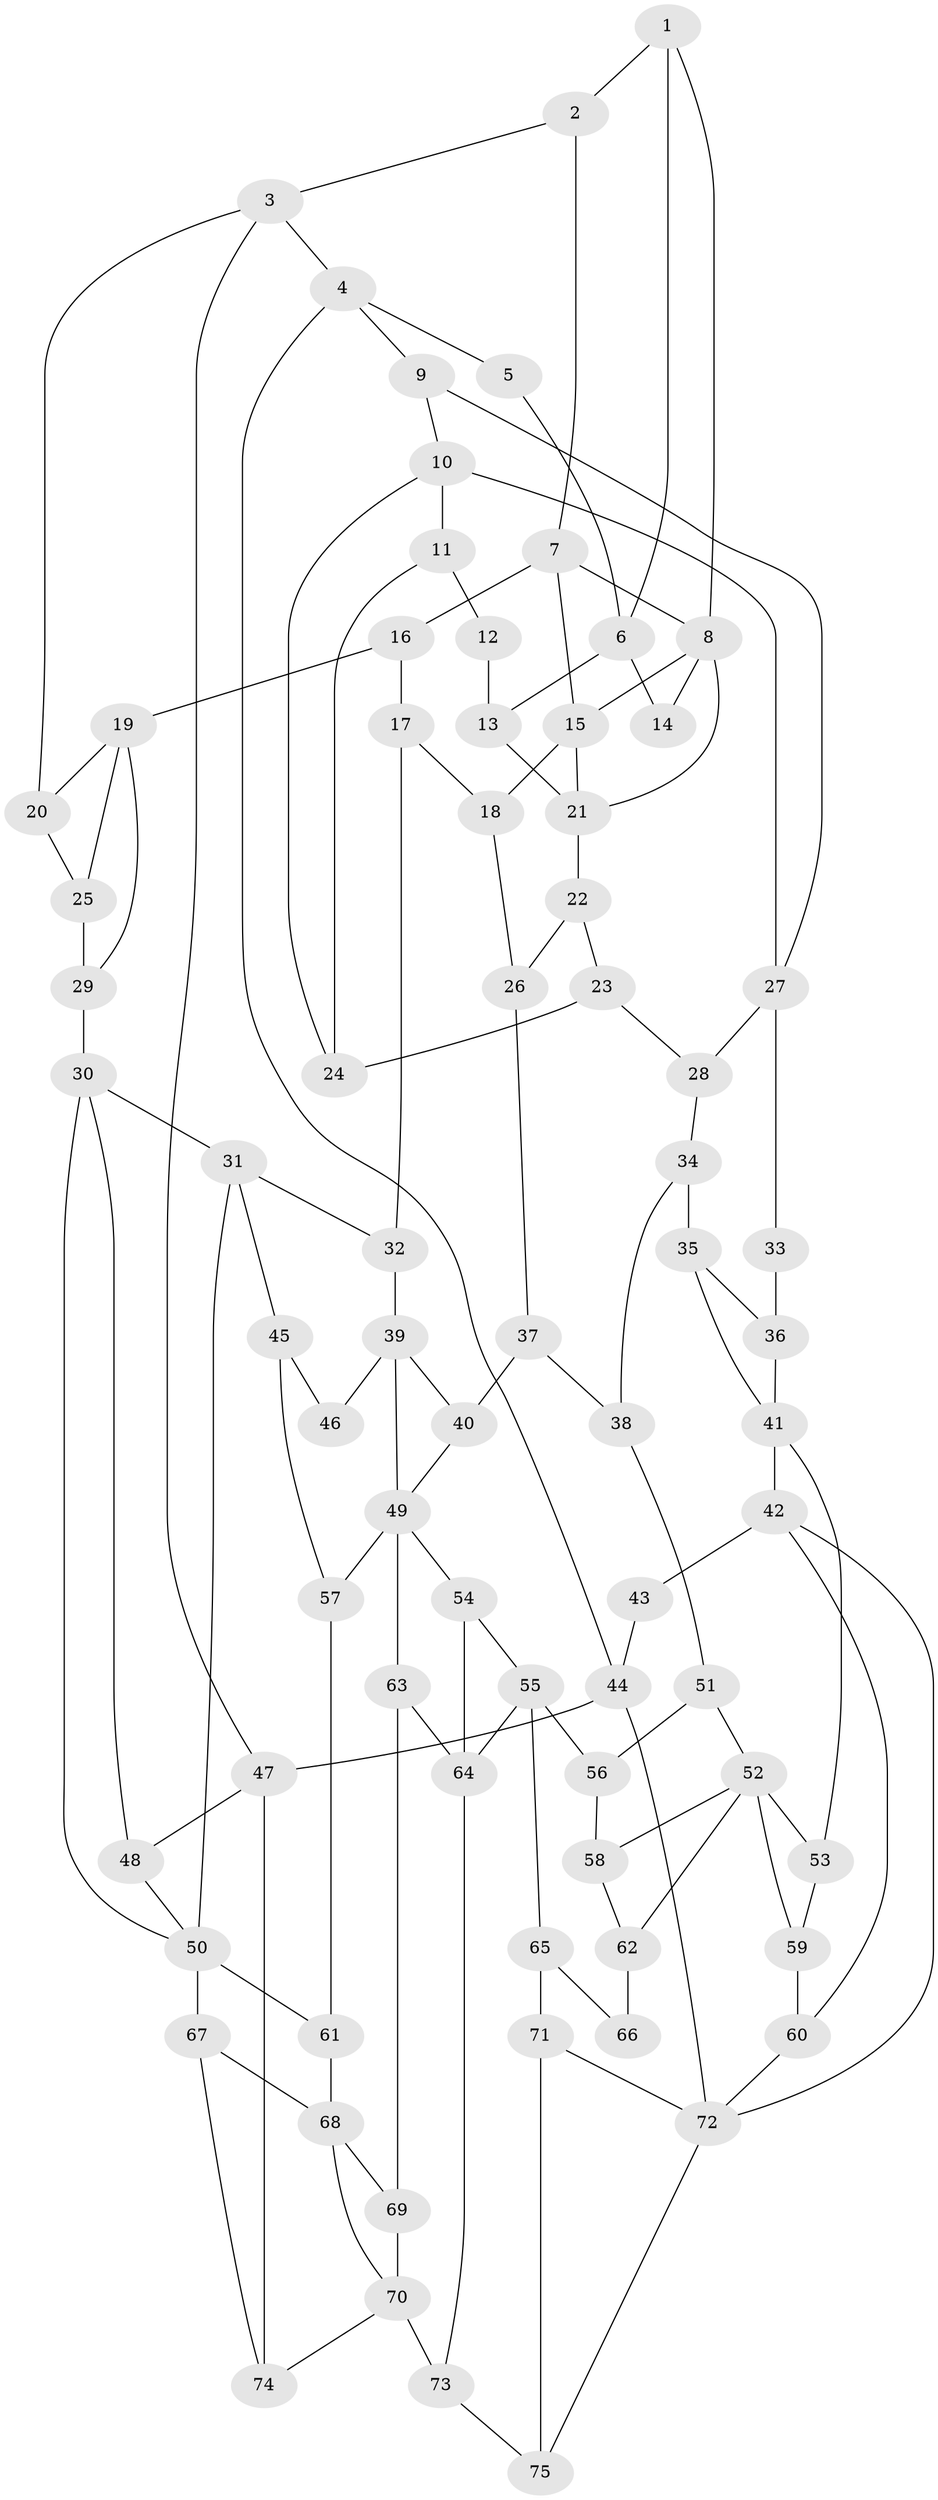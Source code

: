 // original degree distribution, {3: 0.02, 4: 0.24, 6: 0.24, 5: 0.5}
// Generated by graph-tools (version 1.1) at 2025/38/03/09/25 02:38:36]
// undirected, 75 vertices, 124 edges
graph export_dot {
graph [start="1"]
  node [color=gray90,style=filled];
  1;
  2;
  3;
  4;
  5;
  6;
  7;
  8;
  9;
  10;
  11;
  12;
  13;
  14;
  15;
  16;
  17;
  18;
  19;
  20;
  21;
  22;
  23;
  24;
  25;
  26;
  27;
  28;
  29;
  30;
  31;
  32;
  33;
  34;
  35;
  36;
  37;
  38;
  39;
  40;
  41;
  42;
  43;
  44;
  45;
  46;
  47;
  48;
  49;
  50;
  51;
  52;
  53;
  54;
  55;
  56;
  57;
  58;
  59;
  60;
  61;
  62;
  63;
  64;
  65;
  66;
  67;
  68;
  69;
  70;
  71;
  72;
  73;
  74;
  75;
  1 -- 2 [weight=1.0];
  1 -- 6 [weight=1.0];
  1 -- 8 [weight=1.0];
  2 -- 3 [weight=1.0];
  2 -- 7 [weight=1.0];
  3 -- 4 [weight=1.0];
  3 -- 20 [weight=1.0];
  3 -- 47 [weight=1.0];
  4 -- 5 [weight=1.0];
  4 -- 9 [weight=1.0];
  4 -- 44 [weight=1.0];
  5 -- 6 [weight=1.0];
  6 -- 13 [weight=1.0];
  6 -- 14 [weight=2.0];
  7 -- 8 [weight=1.0];
  7 -- 15 [weight=1.0];
  7 -- 16 [weight=1.0];
  8 -- 14 [weight=1.0];
  8 -- 15 [weight=2.0];
  8 -- 21 [weight=1.0];
  9 -- 10 [weight=1.0];
  9 -- 27 [weight=1.0];
  10 -- 11 [weight=3.0];
  10 -- 24 [weight=1.0];
  10 -- 27 [weight=1.0];
  11 -- 12 [weight=2.0];
  11 -- 24 [weight=1.0];
  12 -- 13 [weight=1.0];
  13 -- 21 [weight=1.0];
  15 -- 18 [weight=2.0];
  15 -- 21 [weight=1.0];
  16 -- 17 [weight=2.0];
  16 -- 19 [weight=2.0];
  17 -- 18 [weight=2.0];
  17 -- 32 [weight=2.0];
  18 -- 26 [weight=1.0];
  19 -- 20 [weight=1.0];
  19 -- 25 [weight=2.0];
  19 -- 29 [weight=1.0];
  20 -- 25 [weight=1.0];
  21 -- 22 [weight=1.0];
  22 -- 23 [weight=1.0];
  22 -- 26 [weight=1.0];
  23 -- 24 [weight=1.0];
  23 -- 28 [weight=1.0];
  25 -- 29 [weight=3.0];
  26 -- 37 [weight=1.0];
  27 -- 28 [weight=2.0];
  27 -- 33 [weight=2.0];
  28 -- 34 [weight=1.0];
  29 -- 30 [weight=2.0];
  30 -- 31 [weight=1.0];
  30 -- 48 [weight=1.0];
  30 -- 50 [weight=1.0];
  31 -- 32 [weight=1.0];
  31 -- 45 [weight=1.0];
  31 -- 50 [weight=2.0];
  32 -- 39 [weight=2.0];
  33 -- 36 [weight=4.0];
  34 -- 35 [weight=1.0];
  34 -- 38 [weight=1.0];
  35 -- 36 [weight=1.0];
  35 -- 41 [weight=1.0];
  36 -- 41 [weight=1.0];
  37 -- 38 [weight=1.0];
  37 -- 40 [weight=1.0];
  38 -- 51 [weight=1.0];
  39 -- 40 [weight=1.0];
  39 -- 46 [weight=2.0];
  39 -- 49 [weight=1.0];
  40 -- 49 [weight=1.0];
  41 -- 42 [weight=2.0];
  41 -- 53 [weight=1.0];
  42 -- 43 [weight=2.0];
  42 -- 60 [weight=1.0];
  42 -- 72 [weight=1.0];
  43 -- 44 [weight=1.0];
  44 -- 47 [weight=1.0];
  44 -- 72 [weight=1.0];
  45 -- 46 [weight=1.0];
  45 -- 57 [weight=1.0];
  47 -- 48 [weight=1.0];
  47 -- 74 [weight=1.0];
  48 -- 50 [weight=1.0];
  49 -- 54 [weight=1.0];
  49 -- 57 [weight=1.0];
  49 -- 63 [weight=1.0];
  50 -- 61 [weight=1.0];
  50 -- 67 [weight=1.0];
  51 -- 52 [weight=1.0];
  51 -- 56 [weight=1.0];
  52 -- 53 [weight=1.0];
  52 -- 58 [weight=2.0];
  52 -- 59 [weight=1.0];
  52 -- 62 [weight=1.0];
  53 -- 59 [weight=1.0];
  54 -- 55 [weight=1.0];
  54 -- 64 [weight=1.0];
  55 -- 56 [weight=1.0];
  55 -- 64 [weight=3.0];
  55 -- 65 [weight=1.0];
  56 -- 58 [weight=1.0];
  57 -- 61 [weight=1.0];
  58 -- 62 [weight=1.0];
  59 -- 60 [weight=1.0];
  60 -- 72 [weight=1.0];
  61 -- 68 [weight=2.0];
  62 -- 66 [weight=2.0];
  63 -- 64 [weight=1.0];
  63 -- 69 [weight=1.0];
  64 -- 73 [weight=1.0];
  65 -- 66 [weight=1.0];
  65 -- 71 [weight=1.0];
  67 -- 68 [weight=2.0];
  67 -- 74 [weight=1.0];
  68 -- 69 [weight=1.0];
  68 -- 70 [weight=1.0];
  69 -- 70 [weight=2.0];
  70 -- 73 [weight=2.0];
  70 -- 74 [weight=1.0];
  71 -- 72 [weight=1.0];
  71 -- 75 [weight=1.0];
  72 -- 75 [weight=1.0];
  73 -- 75 [weight=1.0];
}
